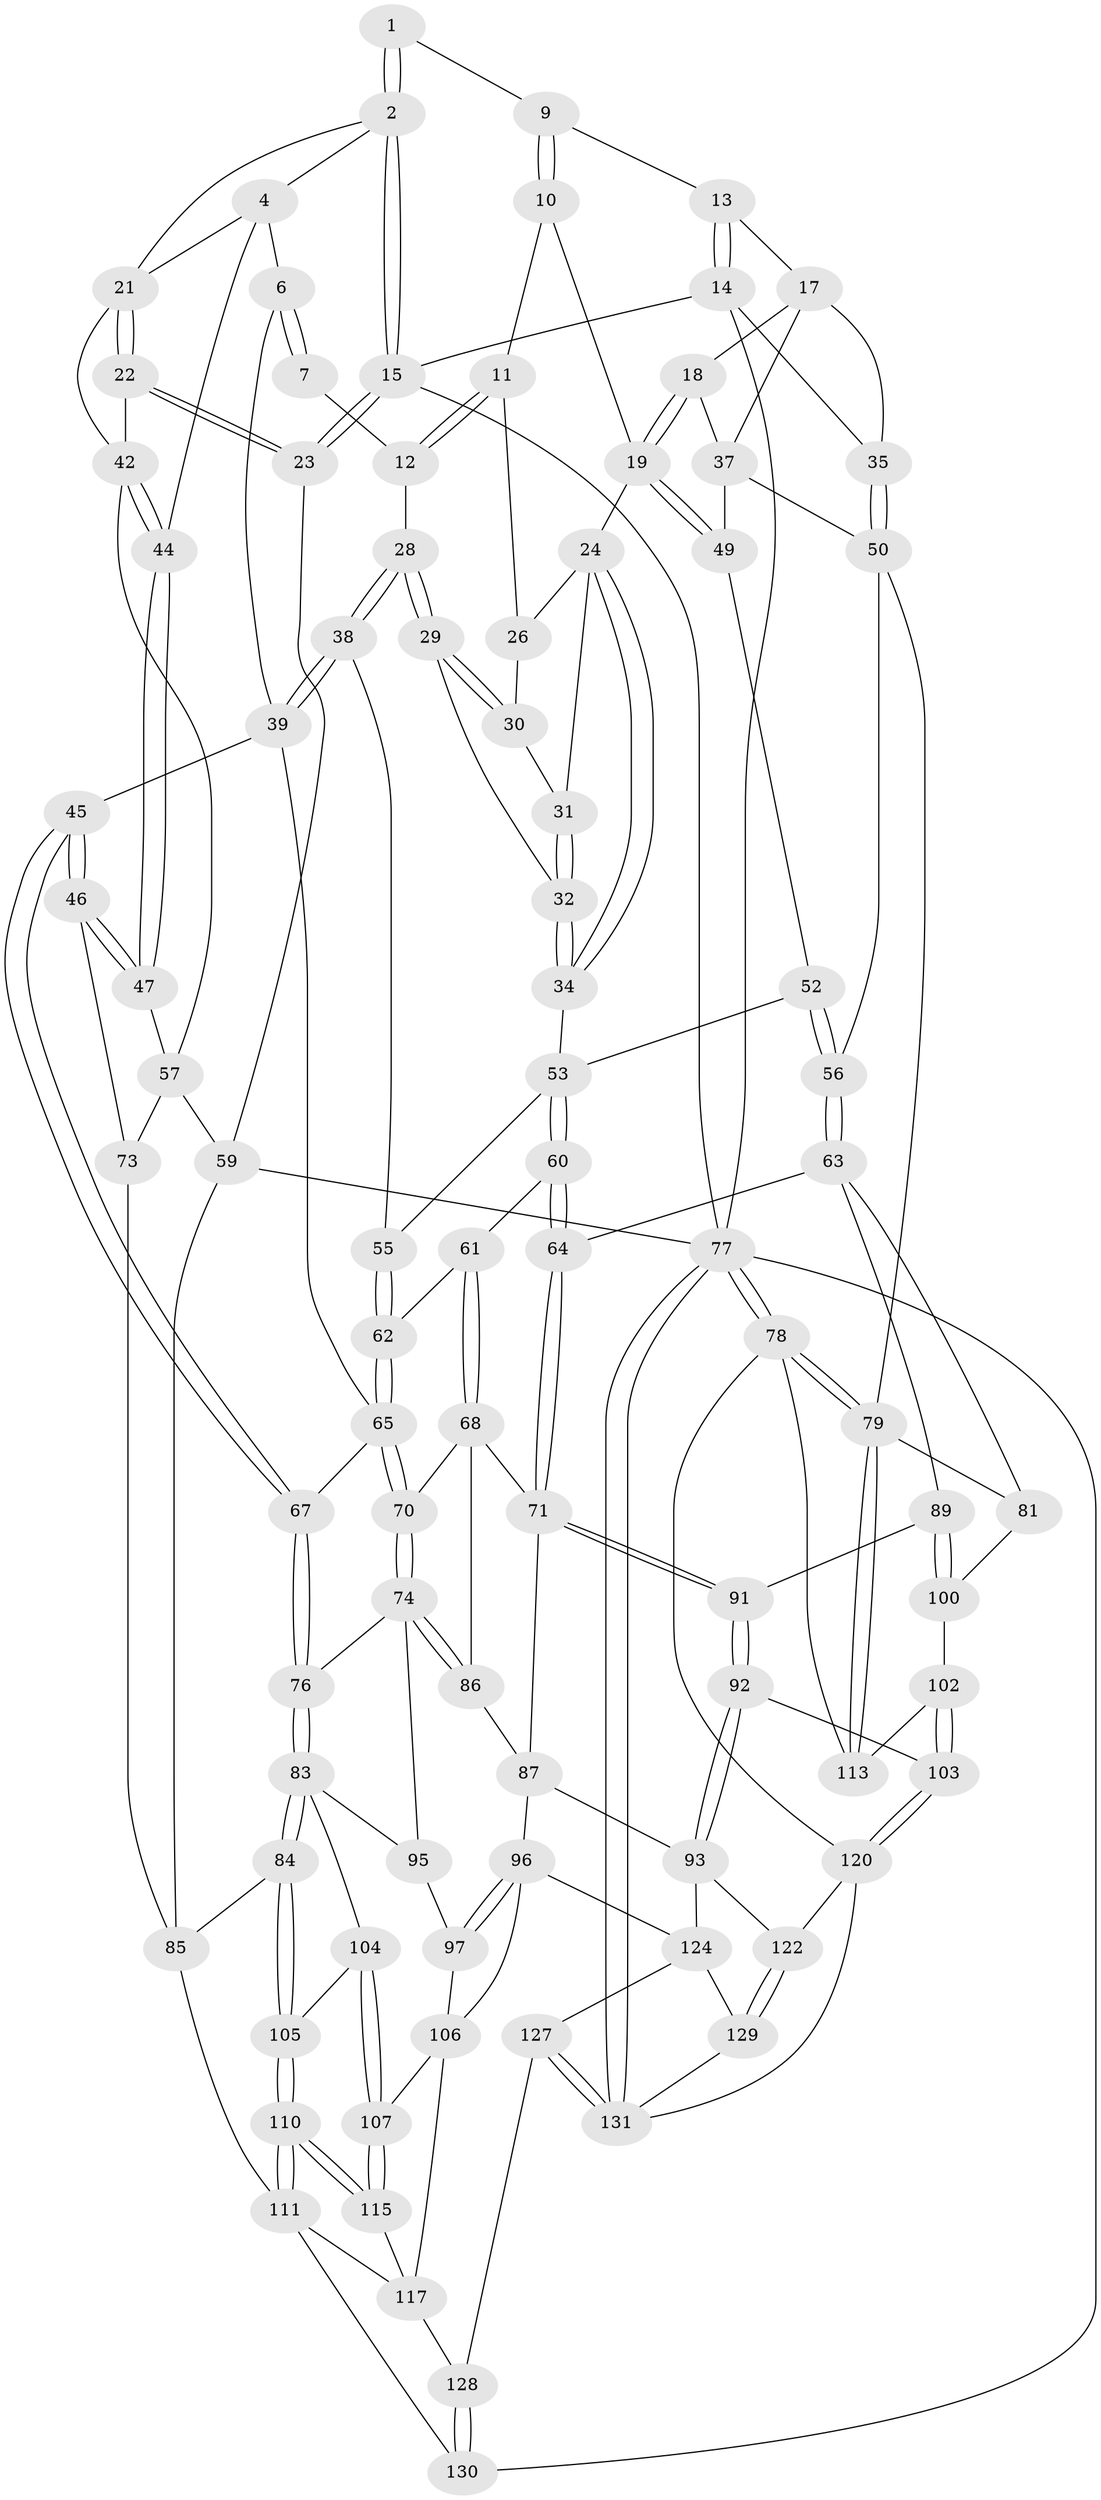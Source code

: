// Generated by graph-tools (version 1.1) at 2025/52/02/27/25 19:52:38]
// undirected, 92 vertices, 213 edges
graph export_dot {
graph [start="1"]
  node [color=gray90,style=filled];
  1 [pos="+0.39841907901237794+0"];
  2 [pos="+0+0",super="+3"];
  4 [pos="+0.22553024271912578+0.1065037855689779",super="+5"];
  6 [pos="+0.2359282529399814+0.11462934283359782"];
  7 [pos="+0.26238782996438204+0.11154733314303245",super="+8"];
  9 [pos="+0.6405185825227674+0"];
  10 [pos="+0.63149568526507+0"];
  11 [pos="+0.5553494351096663+0.04687262130403822"];
  12 [pos="+0.4114031822926981+0.08064901145777192",super="+27"];
  13 [pos="+0.7042446198011285+0",super="+16"];
  14 [pos="+1+0",super="+33"];
  15 [pos="+0+0"];
  17 [pos="+0.828211327914637+0.09689468927225",super="+36"];
  18 [pos="+0.7939405045961302+0.12199964720730277"];
  19 [pos="+0.77023275066327+0.13782197071657537",super="+20"];
  21 [pos="+0.04078075253586491+0.17224413178161718",super="+41"];
  22 [pos="+0+0.2079989022015883"];
  23 [pos="+0+0.20279419328424472"];
  24 [pos="+0.6043568051672817+0.1864713867678108",super="+25"];
  26 [pos="+0.554835142754693+0.09385310341671232"];
  28 [pos="+0.4301534935035156+0.18041449724673309"];
  29 [pos="+0.45410003995377807+0.1772216382290172"];
  30 [pos="+0.5175278985993522+0.13925814689446564"];
  31 [pos="+0.5355533412527084+0.1561840520218946"];
  32 [pos="+0.5417517619824439+0.19499404982235174"];
  34 [pos="+0.5941230300228832+0.21760433517655992"];
  35 [pos="+1+0.08439541878414637"];
  37 [pos="+0.9360134576984989+0.1944296409763109",super="+48"];
  38 [pos="+0.42299848549162156+0.2588597638331054"];
  39 [pos="+0.4219836767866566+0.2605557711126065",super="+40"];
  42 [pos="+0.12706312745542117+0.28636102201843794",super="+43"];
  44 [pos="+0.1382299999163474+0.2922415853019312"];
  45 [pos="+0.21983906202336304+0.3903355294420269"];
  46 [pos="+0.2157155979475317+0.3895248461615417"];
  47 [pos="+0.15898436502143784+0.3309722292677778"];
  49 [pos="+0.7704978723610327+0.13986243360068404"];
  50 [pos="+1+0.44934899661622957",super="+51"];
  52 [pos="+0.6794466200770722+0.263021978377075"];
  53 [pos="+0.6132204943643549+0.2623438879387396",super="+54"];
  55 [pos="+0.5647917152919903+0.2678621866423927"];
  56 [pos="+0.7885614201208577+0.3764220608036623"];
  57 [pos="+0+0.3860289243713599",super="+58"];
  59 [pos="+0+0.5132892597959151",super="+108"];
  60 [pos="+0.6200025149109556+0.3318420594956822"];
  61 [pos="+0.5906209543727418+0.3609196420716999"];
  62 [pos="+0.533938489483429+0.3385944994434773"];
  63 [pos="+0.7570257859722922+0.41897876985004506",super="+82"];
  64 [pos="+0.7276335677894596+0.4323615453707532"];
  65 [pos="+0.4716682904084223+0.38891245915900075",super="+66"];
  67 [pos="+0.24710242031092974+0.4105635791154646"];
  68 [pos="+0.5696828735764804+0.4515365290926118",super="+69"];
  70 [pos="+0.474396219997672+0.41315386693927386"];
  71 [pos="+0.7015802951771593+0.4561834499840311",super="+72"];
  73 [pos="+0.18607651460170302+0.40976723323427944"];
  74 [pos="+0.3358333816849173+0.5177614962257143",super="+75"];
  76 [pos="+0.31687241654010173+0.5233779360003598"];
  77 [pos="+1+1",super="+114"];
  78 [pos="+1+0.843687789641167",super="+119"];
  79 [pos="+1+0.728542537715323",super="+80"];
  81 [pos="+0.995307724297919+0.5962180705806811"];
  83 [pos="+0.2992605261555339+0.5660961186535628",super="+99"];
  84 [pos="+0.25362237045982267+0.6186314004390149"];
  85 [pos="+0.07444566526819453+0.6117406346914659",super="+109"];
  86 [pos="+0.5086321256314007+0.5310243012799962",super="+88"];
  87 [pos="+0.6023655471902053+0.6446016973376434",super="+94"];
  89 [pos="+0.7775713504005687+0.6088980280517741",super="+90"];
  91 [pos="+0.7531713180357557+0.6170008397034986"];
  92 [pos="+0.6485892108849631+0.6941283031689619"];
  93 [pos="+0.6277703741847195+0.698993461636726",super="+123"];
  95 [pos="+0.4532929810885551+0.5902512954678111",super="+98"];
  96 [pos="+0.6043708987704055+0.6945204114202758",super="+118"];
  97 [pos="+0.5092208104746626+0.6970345697851038"];
  100 [pos="+0.8553624871806068+0.6886890062693359",super="+101"];
  102 [pos="+0.8233388439771585+0.7330612091427964"];
  103 [pos="+0.8109238145988699+0.7473293969065766"];
  104 [pos="+0.3984785590587239+0.7308785696999885"];
  105 [pos="+0.2573757799823218+0.6624507090228269"];
  106 [pos="+0.44290055909513176+0.741258463602878",super="+116"];
  107 [pos="+0.39899225752309186+0.7321938324144179"];
  110 [pos="+0.24416040463744787+0.8043320658738483"];
  111 [pos="+0.23671318441913575+0.8172226149278655",super="+112"];
  113 [pos="+0.8896808503846307+0.7499745571326591"];
  115 [pos="+0.36240520645739477+0.778056881940251"];
  117 [pos="+0.425005707594911+0.8383498627059877",super="+125"];
  120 [pos="+0.8224544463417258+0.840157505775134",super="+121"];
  122 [pos="+0.6708211494155352+0.8286105178762303"];
  124 [pos="+0.5348890509196731+0.9157968407148064",super="+126"];
  127 [pos="+0.5058479450876158+1"];
  128 [pos="+0.4389248449448019+1"];
  129 [pos="+0.6796473162699683+0.9056910526506388"];
  130 [pos="+0.07191846887319492+1"];
  131 [pos="+0.8783886686022524+1",super="+132"];
  1 -- 2;
  1 -- 2;
  1 -- 9;
  2 -- 15;
  2 -- 15;
  2 -- 4;
  2 -- 21;
  4 -- 44;
  4 -- 6;
  4 -- 21;
  6 -- 7;
  6 -- 7;
  6 -- 39;
  7 -- 12 [weight=2];
  9 -- 10;
  9 -- 10;
  9 -- 13;
  10 -- 11;
  10 -- 19;
  11 -- 12;
  11 -- 12;
  11 -- 26;
  12 -- 28;
  13 -- 14 [weight=2];
  13 -- 14;
  13 -- 17;
  14 -- 15;
  14 -- 77;
  14 -- 35;
  15 -- 23;
  15 -- 23;
  15 -- 77;
  17 -- 18;
  17 -- 35;
  17 -- 37;
  18 -- 19;
  18 -- 19;
  18 -- 37;
  19 -- 49;
  19 -- 49;
  19 -- 24;
  21 -- 22;
  21 -- 22;
  21 -- 42;
  22 -- 23;
  22 -- 23;
  22 -- 42;
  23 -- 59;
  24 -- 34;
  24 -- 34;
  24 -- 26;
  24 -- 31;
  26 -- 30;
  28 -- 29;
  28 -- 29;
  28 -- 38;
  28 -- 38;
  29 -- 30;
  29 -- 30;
  29 -- 32;
  30 -- 31;
  31 -- 32;
  31 -- 32;
  32 -- 34;
  32 -- 34;
  34 -- 53;
  35 -- 50;
  35 -- 50;
  37 -- 49;
  37 -- 50;
  38 -- 39;
  38 -- 39;
  38 -- 55;
  39 -- 45;
  39 -- 65;
  42 -- 44;
  42 -- 44;
  42 -- 57;
  44 -- 47;
  44 -- 47;
  45 -- 46;
  45 -- 46;
  45 -- 67;
  45 -- 67;
  46 -- 47;
  46 -- 47;
  46 -- 73;
  47 -- 57;
  49 -- 52;
  50 -- 56;
  50 -- 79;
  52 -- 53;
  52 -- 56;
  52 -- 56;
  53 -- 60;
  53 -- 60;
  53 -- 55;
  55 -- 62;
  55 -- 62;
  56 -- 63;
  56 -- 63;
  57 -- 73;
  57 -- 59;
  59 -- 85;
  59 -- 77;
  60 -- 61;
  60 -- 64;
  60 -- 64;
  61 -- 62;
  61 -- 68;
  61 -- 68;
  62 -- 65;
  62 -- 65;
  63 -- 64;
  63 -- 89;
  63 -- 81;
  64 -- 71;
  64 -- 71;
  65 -- 70;
  65 -- 70;
  65 -- 67;
  67 -- 76;
  67 -- 76;
  68 -- 70;
  68 -- 86;
  68 -- 71;
  70 -- 74;
  70 -- 74;
  71 -- 91;
  71 -- 91;
  71 -- 87;
  73 -- 85;
  74 -- 86;
  74 -- 86;
  74 -- 76;
  74 -- 95;
  76 -- 83;
  76 -- 83;
  77 -- 78;
  77 -- 78;
  77 -- 131;
  77 -- 131;
  77 -- 130;
  78 -- 79;
  78 -- 79;
  78 -- 120;
  78 -- 113;
  79 -- 113;
  79 -- 113;
  79 -- 81;
  81 -- 100;
  83 -- 84;
  83 -- 84;
  83 -- 104;
  83 -- 95;
  84 -- 85;
  84 -- 105;
  84 -- 105;
  85 -- 111;
  86 -- 87;
  87 -- 96;
  87 -- 93;
  89 -- 100 [weight=2];
  89 -- 100;
  89 -- 91;
  91 -- 92;
  91 -- 92;
  92 -- 93;
  92 -- 93;
  92 -- 103;
  93 -- 122;
  93 -- 124;
  95 -- 97;
  96 -- 97;
  96 -- 97;
  96 -- 106;
  96 -- 124;
  97 -- 106;
  100 -- 102;
  102 -- 103;
  102 -- 103;
  102 -- 113;
  103 -- 120;
  103 -- 120;
  104 -- 105;
  104 -- 107;
  104 -- 107;
  105 -- 110;
  105 -- 110;
  106 -- 107;
  106 -- 117;
  107 -- 115;
  107 -- 115;
  110 -- 111;
  110 -- 111;
  110 -- 115;
  110 -- 115;
  111 -- 117;
  111 -- 130;
  115 -- 117;
  117 -- 128;
  120 -- 122;
  120 -- 131;
  122 -- 129;
  122 -- 129;
  124 -- 129;
  124 -- 127;
  127 -- 128;
  127 -- 131;
  127 -- 131;
  128 -- 130;
  128 -- 130;
  129 -- 131;
}
